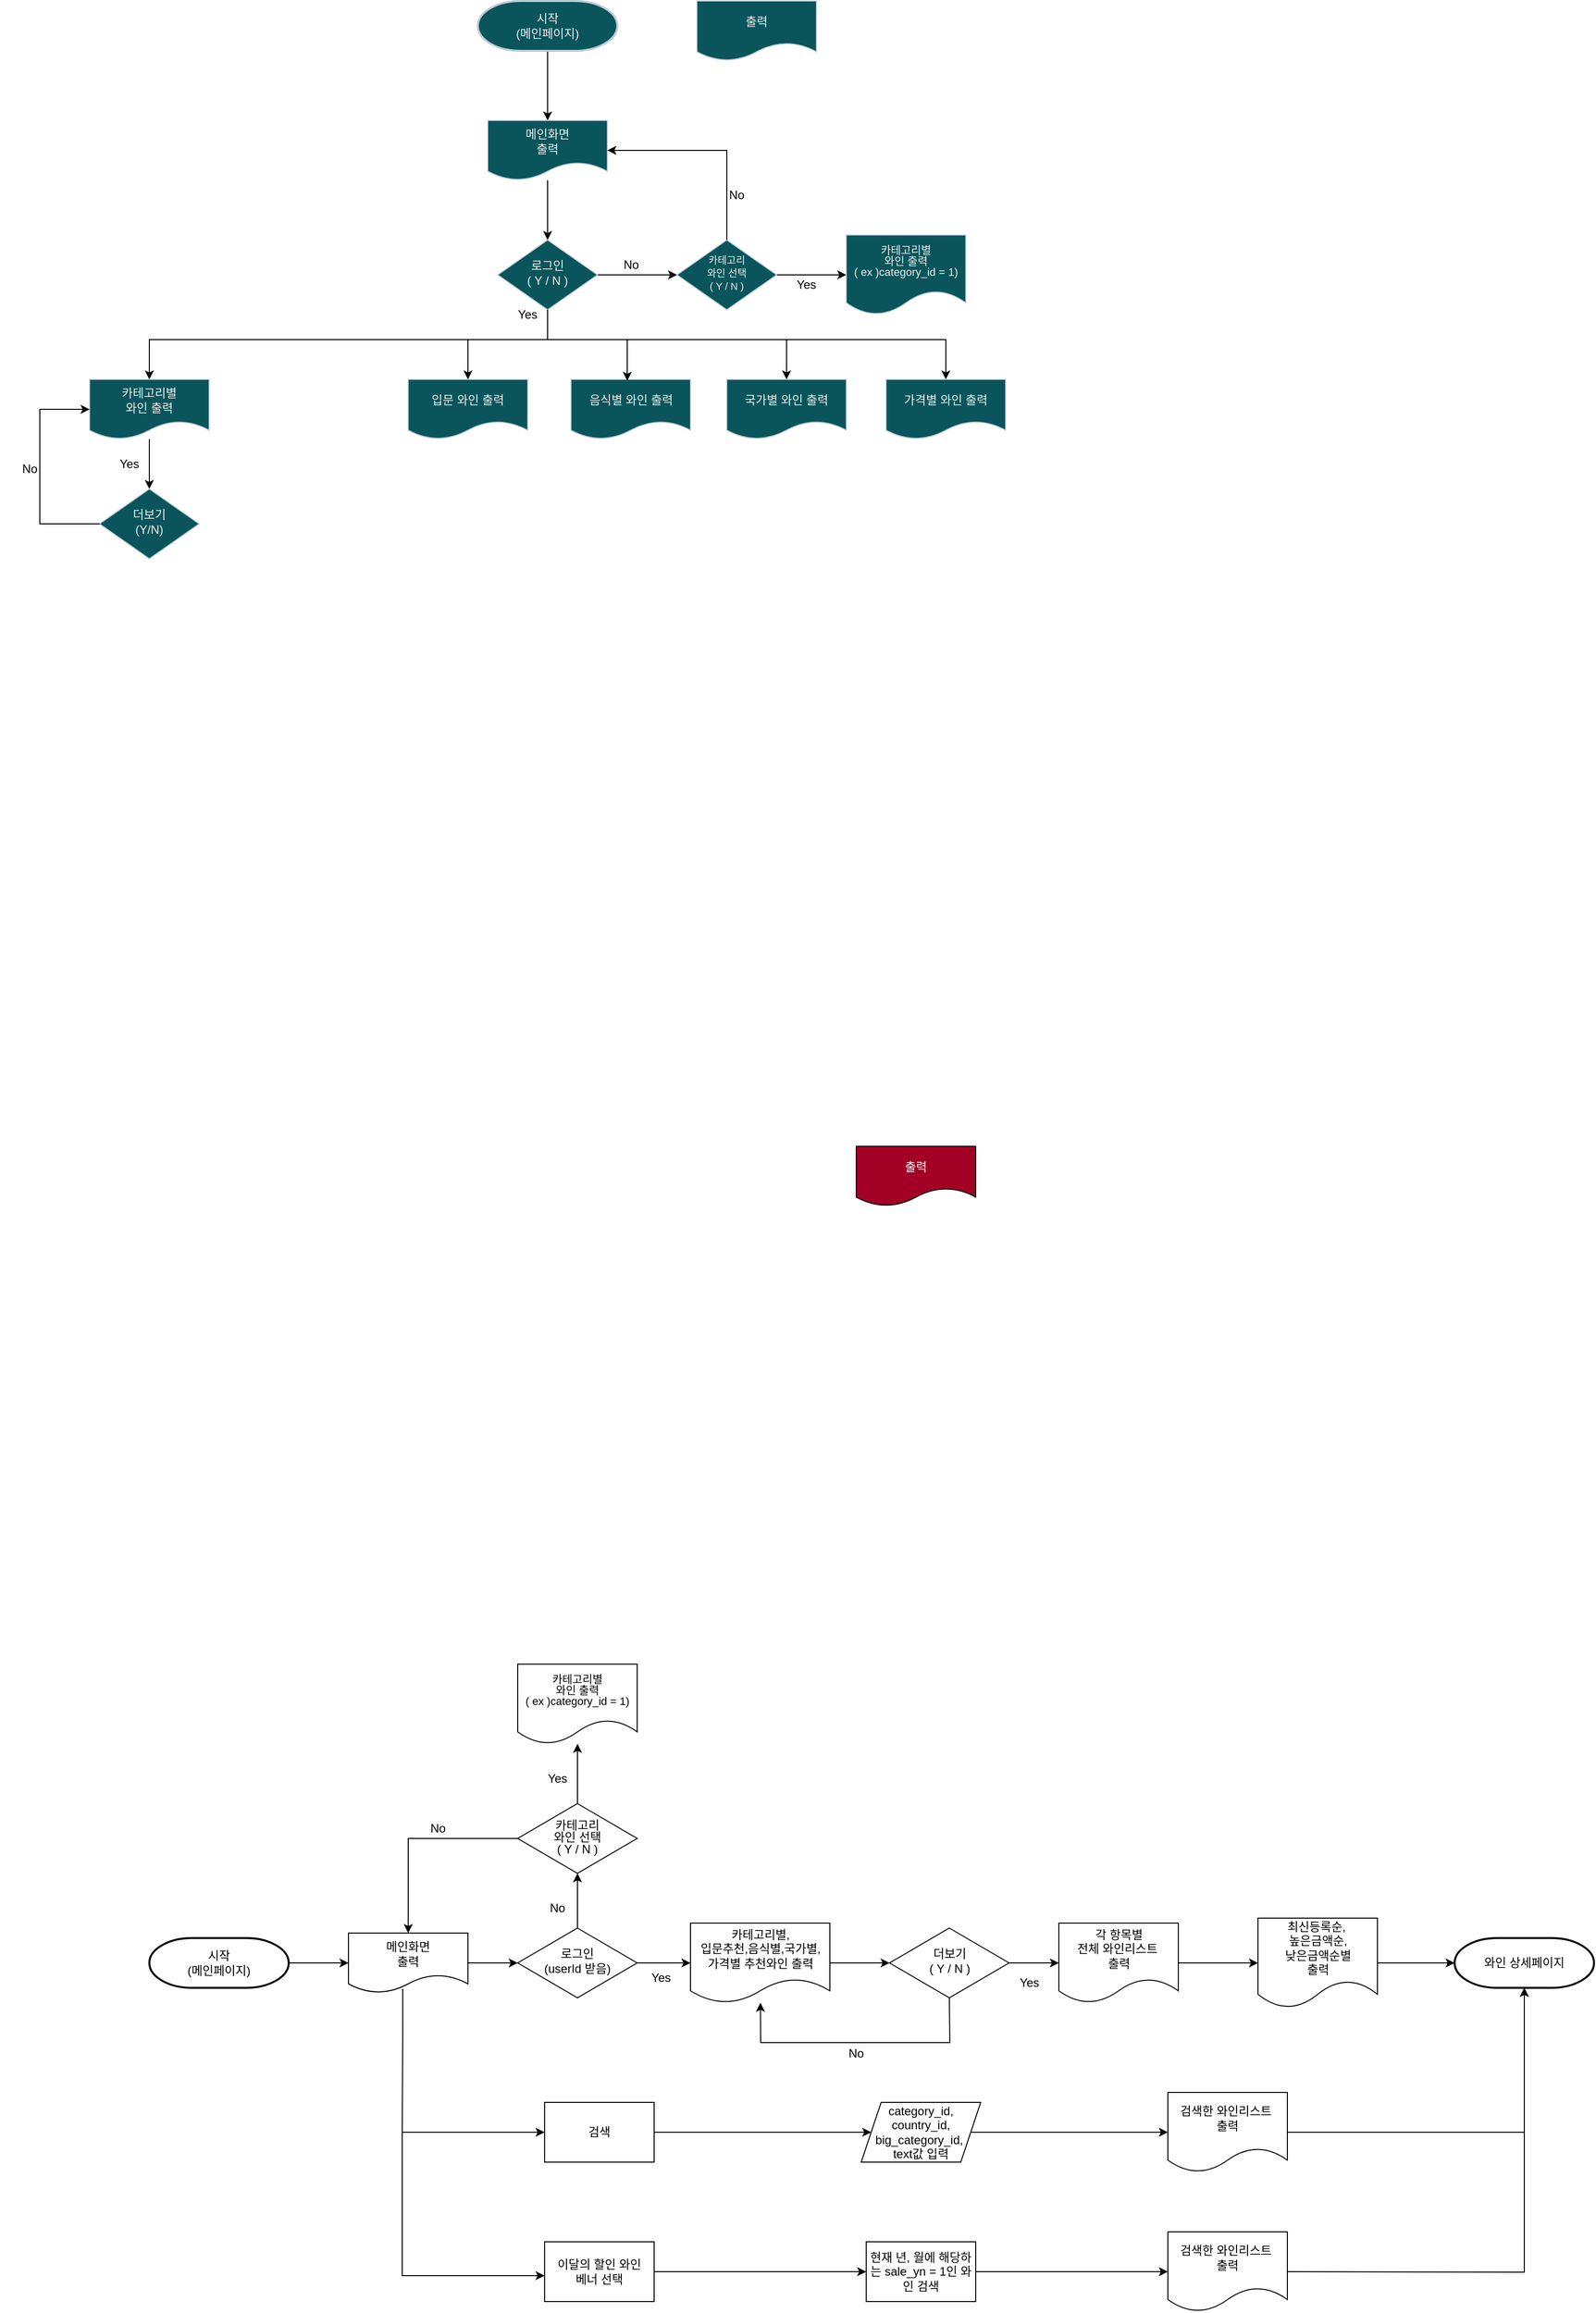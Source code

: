 <mxfile version="21.6.8" type="github">
  <diagram id="C5RBs43oDa-KdzZeNtuy" name="Page-1">
    <mxGraphModel dx="2087" dy="885" grid="0" gridSize="10" guides="1" tooltips="1" connect="1" arrows="1" fold="1" page="0" pageScale="1" pageWidth="827" pageHeight="1169" math="0" shadow="0">
      <root>
        <mxCell id="WIyWlLk6GJQsqaUBKTNV-0" />
        <mxCell id="WIyWlLk6GJQsqaUBKTNV-1" parent="WIyWlLk6GJQsqaUBKTNV-0" />
        <mxCell id="yXGT23yazqKVYROXxRZH-7" value="" style="edgeStyle=orthogonalEdgeStyle;rounded=0;orthogonalLoop=1;jettySize=auto;html=1;" parent="WIyWlLk6GJQsqaUBKTNV-1" source="WIyWlLk6GJQsqaUBKTNV-6" target="yXGT23yazqKVYROXxRZH-6" edge="1">
          <mxGeometry relative="1" as="geometry" />
        </mxCell>
        <mxCell id="WIyWlLk6GJQsqaUBKTNV-6" value="로그인&lt;br&gt;( Y / N )" style="rhombus;whiteSpace=wrap;html=1;shadow=0;fontFamily=Helvetica;fontSize=12;align=center;strokeWidth=1;spacing=6;spacingTop=-4;labelBackgroundColor=none;rounded=0;fillColor=#09555B;strokeColor=#BAC8D3;fontColor=#EEEEEE;" parent="WIyWlLk6GJQsqaUBKTNV-1" vertex="1">
          <mxGeometry x="280" y="270" width="100" height="70" as="geometry" />
        </mxCell>
        <mxCell id="yXGT23yazqKVYROXxRZH-13" value="" style="edgeStyle=orthogonalEdgeStyle;rounded=0;orthogonalLoop=1;jettySize=auto;html=1;" parent="WIyWlLk6GJQsqaUBKTNV-1" source="0bC-GasRbppWAcGdlRrs-1" target="yXGT23yazqKVYROXxRZH-12" edge="1">
          <mxGeometry relative="1" as="geometry" />
        </mxCell>
        <mxCell id="0bC-GasRbppWAcGdlRrs-1" value="시작&lt;br&gt;(메인페이지)" style="strokeWidth=2;html=1;shape=mxgraph.flowchart.terminator;whiteSpace=wrap;strokeColor=#BAC8D3;fontColor=#EEEEEE;fillColor=#09555B;" parent="WIyWlLk6GJQsqaUBKTNV-1" vertex="1">
          <mxGeometry x="260" y="30" width="140" height="50" as="geometry" />
        </mxCell>
        <mxCell id="0bC-GasRbppWAcGdlRrs-2" value="출력" style="shape=document;whiteSpace=wrap;html=1;boundedLbl=1;strokeColor=#BAC8D3;fontColor=#EEEEEE;fillColor=#09555B;" parent="WIyWlLk6GJQsqaUBKTNV-1" vertex="1">
          <mxGeometry x="480" y="30" width="120" height="60" as="geometry" />
        </mxCell>
        <mxCell id="j07MkLIGBB6SY7WjXgDA-7" value="" style="edgeStyle=orthogonalEdgeStyle;rounded=0;orthogonalLoop=1;jettySize=auto;html=1;" parent="WIyWlLk6GJQsqaUBKTNV-1" source="yXGT23yazqKVYROXxRZH-1" target="j07MkLIGBB6SY7WjXgDA-5" edge="1">
          <mxGeometry relative="1" as="geometry" />
        </mxCell>
        <mxCell id="yXGT23yazqKVYROXxRZH-1" value="카테고리별&lt;br&gt;와인 출력" style="shape=document;whiteSpace=wrap;html=1;boundedLbl=1;strokeColor=#BAC8D3;fontColor=#EEEEEE;fillColor=#09555B;" parent="WIyWlLk6GJQsqaUBKTNV-1" vertex="1">
          <mxGeometry x="-130" y="410" width="120" height="60" as="geometry" />
        </mxCell>
        <mxCell id="yXGT23yazqKVYROXxRZH-16" value="" style="edgeStyle=orthogonalEdgeStyle;rounded=0;orthogonalLoop=1;jettySize=auto;html=1;" parent="WIyWlLk6GJQsqaUBKTNV-1" source="yXGT23yazqKVYROXxRZH-6" target="yXGT23yazqKVYROXxRZH-15" edge="1">
          <mxGeometry relative="1" as="geometry" />
        </mxCell>
        <mxCell id="yXGT23yazqKVYROXxRZH-6" value="&lt;p style=&quot;line-height: 100%;&quot;&gt;&lt;font style=&quot;font-size: 10px;&quot;&gt;카테고리&lt;br&gt;와인 선택&lt;br&gt;( Y / N )&lt;/font&gt;&lt;/p&gt;" style="rhombus;whiteSpace=wrap;html=1;shadow=0;fontFamily=Helvetica;fontSize=12;align=center;strokeWidth=1;spacing=6;spacingTop=-4;labelBackgroundColor=none;rounded=0;fillColor=#09555B;strokeColor=#BAC8D3;fontColor=#EEEEEE;" parent="WIyWlLk6GJQsqaUBKTNV-1" vertex="1">
          <mxGeometry x="460" y="270" width="100" height="70" as="geometry" />
        </mxCell>
        <mxCell id="yXGT23yazqKVYROXxRZH-8" value="No" style="text;html=1;strokeColor=none;fillColor=none;align=center;verticalAlign=middle;whiteSpace=wrap;rounded=0;" parent="WIyWlLk6GJQsqaUBKTNV-1" vertex="1">
          <mxGeometry x="384" y="280" width="60" height="30" as="geometry" />
        </mxCell>
        <mxCell id="yXGT23yazqKVYROXxRZH-10" value="Yes" style="text;html=1;strokeColor=none;fillColor=none;align=center;verticalAlign=middle;whiteSpace=wrap;rounded=0;" parent="WIyWlLk6GJQsqaUBKTNV-1" vertex="1">
          <mxGeometry x="280" y="330" width="60" height="30" as="geometry" />
        </mxCell>
        <mxCell id="yXGT23yazqKVYROXxRZH-14" value="" style="edgeStyle=orthogonalEdgeStyle;rounded=0;orthogonalLoop=1;jettySize=auto;html=1;" parent="WIyWlLk6GJQsqaUBKTNV-1" source="yXGT23yazqKVYROXxRZH-12" target="WIyWlLk6GJQsqaUBKTNV-6" edge="1">
          <mxGeometry relative="1" as="geometry" />
        </mxCell>
        <mxCell id="yXGT23yazqKVYROXxRZH-12" value="메인화면&lt;br&gt;출력" style="shape=document;whiteSpace=wrap;html=1;boundedLbl=1;strokeColor=#BAC8D3;fontColor=#EEEEEE;fillColor=#09555B;" parent="WIyWlLk6GJQsqaUBKTNV-1" vertex="1">
          <mxGeometry x="270" y="150" width="120" height="60" as="geometry" />
        </mxCell>
        <mxCell id="yXGT23yazqKVYROXxRZH-15" value="&lt;p style=&quot;line-height: 100%; font-size: 11px;&quot;&gt;카테고리별&lt;br&gt;와인 출력&lt;br&gt;( ex )category_id = 1)&lt;br&gt;&lt;/p&gt;" style="shape=document;whiteSpace=wrap;html=1;boundedLbl=1;fillColor=#09555B;strokeColor=#BAC8D3;fontColor=#EEEEEE;shadow=0;strokeWidth=1;spacing=6;spacingTop=-4;labelBackgroundColor=none;rounded=0;" parent="WIyWlLk6GJQsqaUBKTNV-1" vertex="1">
          <mxGeometry x="630" y="265" width="120" height="80" as="geometry" />
        </mxCell>
        <mxCell id="yXGT23yazqKVYROXxRZH-18" value="" style="endArrow=classic;html=1;rounded=0;exitX=0.5;exitY=0;exitDx=0;exitDy=0;entryX=1;entryY=0.5;entryDx=0;entryDy=0;" parent="WIyWlLk6GJQsqaUBKTNV-1" source="yXGT23yazqKVYROXxRZH-6" target="yXGT23yazqKVYROXxRZH-12" edge="1">
          <mxGeometry width="50" height="50" relative="1" as="geometry">
            <mxPoint x="440" y="270" as="sourcePoint" />
            <mxPoint x="450" y="220" as="targetPoint" />
            <Array as="points">
              <mxPoint x="510" y="180" />
            </Array>
          </mxGeometry>
        </mxCell>
        <mxCell id="yXGT23yazqKVYROXxRZH-20" value="No" style="text;html=1;strokeColor=none;fillColor=none;align=center;verticalAlign=middle;whiteSpace=wrap;rounded=0;" parent="WIyWlLk6GJQsqaUBKTNV-1" vertex="1">
          <mxGeometry x="490" y="210" width="60" height="30" as="geometry" />
        </mxCell>
        <mxCell id="yXGT23yazqKVYROXxRZH-21" value="Yes" style="text;html=1;strokeColor=none;fillColor=none;align=center;verticalAlign=middle;whiteSpace=wrap;rounded=0;" parent="WIyWlLk6GJQsqaUBKTNV-1" vertex="1">
          <mxGeometry x="560" y="300" width="60" height="30" as="geometry" />
        </mxCell>
        <mxCell id="yXGT23yazqKVYROXxRZH-22" value="입문 와인 출력" style="shape=document;whiteSpace=wrap;html=1;boundedLbl=1;strokeColor=#BAC8D3;fontColor=#EEEEEE;fillColor=#09555B;" parent="WIyWlLk6GJQsqaUBKTNV-1" vertex="1">
          <mxGeometry x="190" y="410" width="120" height="60" as="geometry" />
        </mxCell>
        <mxCell id="yXGT23yazqKVYROXxRZH-23" value="음식별 와인 출력" style="shape=document;whiteSpace=wrap;html=1;boundedLbl=1;strokeColor=#BAC8D3;fontColor=#EEEEEE;fillColor=#09555B;" parent="WIyWlLk6GJQsqaUBKTNV-1" vertex="1">
          <mxGeometry x="353.5" y="410" width="120" height="60" as="geometry" />
        </mxCell>
        <mxCell id="yXGT23yazqKVYROXxRZH-24" value="국가별 와인 출력" style="shape=document;whiteSpace=wrap;html=1;boundedLbl=1;strokeColor=#BAC8D3;fontColor=#EEEEEE;fillColor=#09555B;" parent="WIyWlLk6GJQsqaUBKTNV-1" vertex="1">
          <mxGeometry x="510" y="410" width="120" height="60" as="geometry" />
        </mxCell>
        <mxCell id="yXGT23yazqKVYROXxRZH-25" value="가격별 와인 출력" style="shape=document;whiteSpace=wrap;html=1;boundedLbl=1;strokeColor=#BAC8D3;fontColor=#EEEEEE;fillColor=#09555B;" parent="WIyWlLk6GJQsqaUBKTNV-1" vertex="1">
          <mxGeometry x="670" y="410" width="120" height="60" as="geometry" />
        </mxCell>
        <mxCell id="j07MkLIGBB6SY7WjXgDA-0" value="" style="endArrow=classic;html=1;rounded=0;exitX=0.5;exitY=1;exitDx=0;exitDy=0;entryX=0.5;entryY=0;entryDx=0;entryDy=0;" parent="WIyWlLk6GJQsqaUBKTNV-1" source="WIyWlLk6GJQsqaUBKTNV-6" target="yXGT23yazqKVYROXxRZH-1" edge="1">
          <mxGeometry width="50" height="50" relative="1" as="geometry">
            <mxPoint x="390" y="510" as="sourcePoint" />
            <mxPoint x="330" y="450" as="targetPoint" />
            <Array as="points">
              <mxPoint x="330" y="370" />
              <mxPoint x="-70" y="370" />
            </Array>
          </mxGeometry>
        </mxCell>
        <mxCell id="j07MkLIGBB6SY7WjXgDA-1" value="" style="endArrow=classic;html=1;rounded=0;" parent="WIyWlLk6GJQsqaUBKTNV-1" target="yXGT23yazqKVYROXxRZH-22" edge="1">
          <mxGeometry width="50" height="50" relative="1" as="geometry">
            <mxPoint x="250" y="370" as="sourcePoint" />
            <mxPoint x="440" y="460" as="targetPoint" />
          </mxGeometry>
        </mxCell>
        <mxCell id="j07MkLIGBB6SY7WjXgDA-2" value="" style="endArrow=classic;html=1;rounded=0;entryX=0.5;entryY=0;entryDx=0;entryDy=0;" parent="WIyWlLk6GJQsqaUBKTNV-1" target="yXGT23yazqKVYROXxRZH-25" edge="1">
          <mxGeometry width="50" height="50" relative="1" as="geometry">
            <mxPoint x="330" y="370" as="sourcePoint" />
            <mxPoint x="440" y="460" as="targetPoint" />
            <Array as="points">
              <mxPoint x="730" y="370" />
            </Array>
          </mxGeometry>
        </mxCell>
        <mxCell id="j07MkLIGBB6SY7WjXgDA-3" value="" style="endArrow=classic;html=1;rounded=0;entryX=0.471;entryY=0.022;entryDx=0;entryDy=0;entryPerimeter=0;" parent="WIyWlLk6GJQsqaUBKTNV-1" target="yXGT23yazqKVYROXxRZH-23" edge="1">
          <mxGeometry width="50" height="50" relative="1" as="geometry">
            <mxPoint x="410" y="370" as="sourcePoint" />
            <mxPoint x="440" y="460" as="targetPoint" />
          </mxGeometry>
        </mxCell>
        <mxCell id="j07MkLIGBB6SY7WjXgDA-4" value="" style="endArrow=classic;html=1;rounded=0;entryX=0.5;entryY=0;entryDx=0;entryDy=0;" parent="WIyWlLk6GJQsqaUBKTNV-1" target="yXGT23yazqKVYROXxRZH-24" edge="1">
          <mxGeometry width="50" height="50" relative="1" as="geometry">
            <mxPoint x="570" y="370" as="sourcePoint" />
            <mxPoint x="490" y="410" as="targetPoint" />
          </mxGeometry>
        </mxCell>
        <mxCell id="j07MkLIGBB6SY7WjXgDA-5" value="더보기&lt;br&gt;(Y/N)" style="rhombus;whiteSpace=wrap;html=1;shadow=0;fontFamily=Helvetica;fontSize=12;align=center;strokeWidth=1;spacing=6;spacingTop=-4;labelBackgroundColor=none;rounded=0;fillColor=#09555B;strokeColor=#BAC8D3;fontColor=#EEEEEE;" parent="WIyWlLk6GJQsqaUBKTNV-1" vertex="1">
          <mxGeometry x="-120" y="520" width="100" height="70" as="geometry" />
        </mxCell>
        <mxCell id="j07MkLIGBB6SY7WjXgDA-8" value="" style="endArrow=classic;html=1;rounded=0;exitX=0;exitY=0.5;exitDx=0;exitDy=0;entryX=0;entryY=0.5;entryDx=0;entryDy=0;" parent="WIyWlLk6GJQsqaUBKTNV-1" source="j07MkLIGBB6SY7WjXgDA-5" target="yXGT23yazqKVYROXxRZH-1" edge="1">
          <mxGeometry width="50" height="50" relative="1" as="geometry">
            <mxPoint x="-210" y="570" as="sourcePoint" />
            <mxPoint x="-160" y="520" as="targetPoint" />
            <Array as="points">
              <mxPoint x="-180" y="555" />
              <mxPoint x="-180" y="440" />
            </Array>
          </mxGeometry>
        </mxCell>
        <mxCell id="j07MkLIGBB6SY7WjXgDA-9" value="No" style="text;html=1;strokeColor=none;fillColor=none;align=center;verticalAlign=middle;whiteSpace=wrap;rounded=0;" parent="WIyWlLk6GJQsqaUBKTNV-1" vertex="1">
          <mxGeometry x="-220" y="480" width="60" height="40" as="geometry" />
        </mxCell>
        <mxCell id="j07MkLIGBB6SY7WjXgDA-10" value="Yes" style="text;html=1;strokeColor=none;fillColor=none;align=center;verticalAlign=middle;whiteSpace=wrap;rounded=0;" parent="WIyWlLk6GJQsqaUBKTNV-1" vertex="1">
          <mxGeometry x="-120" y="480" width="60" height="30" as="geometry" />
        </mxCell>
        <mxCell id="j07MkLIGBB6SY7WjXgDA-11" value="" style="edgeStyle=orthogonalEdgeStyle;rounded=0;orthogonalLoop=1;jettySize=auto;html=1;" parent="WIyWlLk6GJQsqaUBKTNV-1" source="j07MkLIGBB6SY7WjXgDA-12" target="j07MkLIGBB6SY7WjXgDA-19" edge="1">
          <mxGeometry relative="1" as="geometry" />
        </mxCell>
        <mxCell id="j07MkLIGBB6SY7WjXgDA-42" value="" style="edgeStyle=orthogonalEdgeStyle;rounded=0;orthogonalLoop=1;jettySize=auto;html=1;" parent="WIyWlLk6GJQsqaUBKTNV-1" source="j07MkLIGBB6SY7WjXgDA-12" target="j07MkLIGBB6SY7WjXgDA-41" edge="1">
          <mxGeometry relative="1" as="geometry" />
        </mxCell>
        <mxCell id="j07MkLIGBB6SY7WjXgDA-12" value="로그인&lt;br&gt;(userId 받음)" style="rhombus;whiteSpace=wrap;html=1;shadow=0;fontFamily=Helvetica;fontSize=12;align=center;strokeWidth=1;spacing=6;spacingTop=-4;labelBackgroundColor=none;rounded=0;" parent="WIyWlLk6GJQsqaUBKTNV-1" vertex="1">
          <mxGeometry x="300" y="1965" width="120" height="70" as="geometry" />
        </mxCell>
        <mxCell id="j07MkLIGBB6SY7WjXgDA-13" value="" style="edgeStyle=orthogonalEdgeStyle;rounded=0;orthogonalLoop=1;jettySize=auto;html=1;" parent="WIyWlLk6GJQsqaUBKTNV-1" source="j07MkLIGBB6SY7WjXgDA-14" target="j07MkLIGBB6SY7WjXgDA-23" edge="1">
          <mxGeometry relative="1" as="geometry" />
        </mxCell>
        <mxCell id="j07MkLIGBB6SY7WjXgDA-14" value="시작&lt;br&gt;(메인페이지)" style="strokeWidth=2;html=1;shape=mxgraph.flowchart.terminator;whiteSpace=wrap;" parent="WIyWlLk6GJQsqaUBKTNV-1" vertex="1">
          <mxGeometry x="-70" y="1975" width="140" height="50" as="geometry" />
        </mxCell>
        <mxCell id="j07MkLIGBB6SY7WjXgDA-15" value="출력" style="shape=document;whiteSpace=wrap;html=1;boundedLbl=1;strokeColor=default;fillColor=#a20025;fontColor=#ffffff;" parent="WIyWlLk6GJQsqaUBKTNV-1" vertex="1">
          <mxGeometry x="640" y="1180" width="120" height="60" as="geometry" />
        </mxCell>
        <mxCell id="j07MkLIGBB6SY7WjXgDA-18" value="" style="edgeStyle=orthogonalEdgeStyle;rounded=0;orthogonalLoop=1;jettySize=auto;html=1;" parent="WIyWlLk6GJQsqaUBKTNV-1" source="j07MkLIGBB6SY7WjXgDA-19" target="j07MkLIGBB6SY7WjXgDA-24" edge="1">
          <mxGeometry relative="1" as="geometry" />
        </mxCell>
        <mxCell id="j07MkLIGBB6SY7WjXgDA-19" value="&lt;p style=&quot;line-height: 100%;&quot;&gt;&lt;font style=&quot;font-size: 12px;&quot;&gt;카테고리&lt;br&gt;와인 선택&lt;br&gt;( Y / N )&lt;/font&gt;&lt;/p&gt;" style="rhombus;whiteSpace=wrap;html=1;shadow=0;fontFamily=Helvetica;fontSize=12;align=center;strokeWidth=1;spacing=6;spacingTop=-4;labelBackgroundColor=none;rounded=0;" parent="WIyWlLk6GJQsqaUBKTNV-1" vertex="1">
          <mxGeometry x="300" y="1840" width="120" height="70" as="geometry" />
        </mxCell>
        <mxCell id="j07MkLIGBB6SY7WjXgDA-22" value="" style="edgeStyle=orthogonalEdgeStyle;rounded=0;orthogonalLoop=1;jettySize=auto;html=1;" parent="WIyWlLk6GJQsqaUBKTNV-1" source="j07MkLIGBB6SY7WjXgDA-23" target="j07MkLIGBB6SY7WjXgDA-12" edge="1">
          <mxGeometry relative="1" as="geometry" />
        </mxCell>
        <mxCell id="j07MkLIGBB6SY7WjXgDA-23" value="메인화면&lt;br&gt;출력" style="shape=document;whiteSpace=wrap;html=1;boundedLbl=1;" parent="WIyWlLk6GJQsqaUBKTNV-1" vertex="1">
          <mxGeometry x="130" y="1970" width="120" height="60" as="geometry" />
        </mxCell>
        <mxCell id="j07MkLIGBB6SY7WjXgDA-24" value="&lt;p style=&quot;line-height: 100%; font-size: 11px;&quot;&gt;카테고리별&lt;br&gt;와인 출력&lt;br&gt;( ex )category_id = 1)&lt;br&gt;&lt;/p&gt;" style="shape=document;whiteSpace=wrap;html=1;boundedLbl=1;shadow=0;strokeWidth=1;spacing=6;spacingTop=-4;labelBackgroundColor=none;rounded=0;" parent="WIyWlLk6GJQsqaUBKTNV-1" vertex="1">
          <mxGeometry x="300" y="1700" width="120" height="80" as="geometry" />
        </mxCell>
        <mxCell id="j07MkLIGBB6SY7WjXgDA-25" value="" style="endArrow=classic;html=1;rounded=0;exitX=0;exitY=0.5;exitDx=0;exitDy=0;" parent="WIyWlLk6GJQsqaUBKTNV-1" source="j07MkLIGBB6SY7WjXgDA-19" target="j07MkLIGBB6SY7WjXgDA-23" edge="1">
          <mxGeometry width="50" height="50" relative="1" as="geometry">
            <mxPoint x="600" y="1420" as="sourcePoint" />
            <mxPoint x="610" y="1370" as="targetPoint" />
            <Array as="points">
              <mxPoint x="190" y="1875" />
            </Array>
          </mxGeometry>
        </mxCell>
        <mxCell id="j07MkLIGBB6SY7WjXgDA-26" value="&lt;font color=&quot;#000000&quot;&gt;No&lt;/font&gt;" style="text;html=1;align=center;verticalAlign=middle;whiteSpace=wrap;rounded=0;" parent="WIyWlLk6GJQsqaUBKTNV-1" vertex="1">
          <mxGeometry x="310" y="1930" width="60" height="30" as="geometry" />
        </mxCell>
        <mxCell id="j07MkLIGBB6SY7WjXgDA-27" value="Yes" style="text;html=1;align=center;verticalAlign=middle;whiteSpace=wrap;rounded=0;" parent="WIyWlLk6GJQsqaUBKTNV-1" vertex="1">
          <mxGeometry x="783.5" y="2005" width="60" height="30" as="geometry" />
        </mxCell>
        <mxCell id="j07MkLIGBB6SY7WjXgDA-44" value="" style="edgeStyle=orthogonalEdgeStyle;rounded=0;orthogonalLoop=1;jettySize=auto;html=1;" parent="WIyWlLk6GJQsqaUBKTNV-1" source="j07MkLIGBB6SY7WjXgDA-41" target="j07MkLIGBB6SY7WjXgDA-43" edge="1">
          <mxGeometry relative="1" as="geometry" />
        </mxCell>
        <mxCell id="j07MkLIGBB6SY7WjXgDA-41" value="카테고리별,&lt;br&gt;입문추천,음식별,국가별,가격별 추천와인 출력" style="shape=document;whiteSpace=wrap;html=1;boundedLbl=1;shadow=0;strokeWidth=1;spacing=6;spacingTop=-4;labelBackgroundColor=none;rounded=0;" parent="WIyWlLk6GJQsqaUBKTNV-1" vertex="1">
          <mxGeometry x="473.5" y="1960" width="140" height="80" as="geometry" />
        </mxCell>
        <mxCell id="j07MkLIGBB6SY7WjXgDA-46" value="" style="edgeStyle=orthogonalEdgeStyle;rounded=0;orthogonalLoop=1;jettySize=auto;html=1;" parent="WIyWlLk6GJQsqaUBKTNV-1" source="j07MkLIGBB6SY7WjXgDA-43" target="j07MkLIGBB6SY7WjXgDA-45" edge="1">
          <mxGeometry relative="1" as="geometry" />
        </mxCell>
        <mxCell id="j07MkLIGBB6SY7WjXgDA-43" value="더보기&lt;br&gt;( Y / N )" style="rhombus;whiteSpace=wrap;html=1;shadow=0;fontFamily=Helvetica;fontSize=12;align=center;strokeWidth=1;spacing=6;spacingTop=-4;labelBackgroundColor=none;rounded=0;" parent="WIyWlLk6GJQsqaUBKTNV-1" vertex="1">
          <mxGeometry x="673.5" y="1965" width="120" height="70" as="geometry" />
        </mxCell>
        <mxCell id="j07MkLIGBB6SY7WjXgDA-65" value="" style="edgeStyle=orthogonalEdgeStyle;rounded=0;orthogonalLoop=1;jettySize=auto;html=1;" parent="WIyWlLk6GJQsqaUBKTNV-1" source="j07MkLIGBB6SY7WjXgDA-45" target="j07MkLIGBB6SY7WjXgDA-64" edge="1">
          <mxGeometry relative="1" as="geometry" />
        </mxCell>
        <mxCell id="j07MkLIGBB6SY7WjXgDA-45" value="각 항목별&lt;br&gt;전체 와인리스트&amp;nbsp;&lt;br&gt;출력" style="shape=document;whiteSpace=wrap;html=1;boundedLbl=1;shadow=0;strokeWidth=1;spacing=6;spacingTop=-4;labelBackgroundColor=none;rounded=0;" parent="WIyWlLk6GJQsqaUBKTNV-1" vertex="1">
          <mxGeometry x="843.5" y="1960" width="120" height="80" as="geometry" />
        </mxCell>
        <mxCell id="j07MkLIGBB6SY7WjXgDA-47" value="" style="endArrow=classic;html=1;rounded=0;exitX=0.5;exitY=1;exitDx=0;exitDy=0;" parent="WIyWlLk6GJQsqaUBKTNV-1" source="j07MkLIGBB6SY7WjXgDA-43" target="j07MkLIGBB6SY7WjXgDA-41" edge="1">
          <mxGeometry width="50" height="50" relative="1" as="geometry">
            <mxPoint x="523.5" y="1750" as="sourcePoint" />
            <mxPoint x="573.5" y="1700" as="targetPoint" />
            <Array as="points">
              <mxPoint x="734" y="2080" />
              <mxPoint x="544" y="2080" />
            </Array>
          </mxGeometry>
        </mxCell>
        <mxCell id="j07MkLIGBB6SY7WjXgDA-53" value="Yes" style="text;html=1;align=center;verticalAlign=middle;whiteSpace=wrap;rounded=0;" parent="WIyWlLk6GJQsqaUBKTNV-1" vertex="1">
          <mxGeometry x="414" y="2000" width="60" height="30" as="geometry" />
        </mxCell>
        <mxCell id="j07MkLIGBB6SY7WjXgDA-54" value="&lt;font color=&quot;#000000&quot;&gt;No&lt;/font&gt;" style="text;html=1;align=center;verticalAlign=middle;whiteSpace=wrap;rounded=0;" parent="WIyWlLk6GJQsqaUBKTNV-1" vertex="1">
          <mxGeometry x="190" y="1850" width="60" height="30" as="geometry" />
        </mxCell>
        <mxCell id="j07MkLIGBB6SY7WjXgDA-55" value="&lt;font color=&quot;#000000&quot;&gt;No&lt;/font&gt;" style="text;html=1;align=center;verticalAlign=middle;whiteSpace=wrap;rounded=0;" parent="WIyWlLk6GJQsqaUBKTNV-1" vertex="1">
          <mxGeometry x="610" y="2076" width="60" height="30" as="geometry" />
        </mxCell>
        <mxCell id="j07MkLIGBB6SY7WjXgDA-56" value="Yes" style="text;html=1;align=center;verticalAlign=middle;whiteSpace=wrap;rounded=0;" parent="WIyWlLk6GJQsqaUBKTNV-1" vertex="1">
          <mxGeometry x="310" y="1800" width="60" height="30" as="geometry" />
        </mxCell>
        <mxCell id="Yk4OX9eRTrmea5lvyi48-2" value="" style="edgeStyle=orthogonalEdgeStyle;rounded=0;orthogonalLoop=1;jettySize=auto;html=1;" parent="WIyWlLk6GJQsqaUBKTNV-1" source="j07MkLIGBB6SY7WjXgDA-64" target="Yk4OX9eRTrmea5lvyi48-1" edge="1">
          <mxGeometry relative="1" as="geometry" />
        </mxCell>
        <mxCell id="j07MkLIGBB6SY7WjXgDA-64" value="최신등록순,&amp;nbsp;&lt;br style=&quot;border-color: var(--border-color);&quot;&gt;높은금액순,&lt;br style=&quot;border-color: var(--border-color);&quot;&gt;낮은금액순별&lt;br style=&quot;border-color: var(--border-color);&quot;&gt;출력" style="shape=document;whiteSpace=wrap;html=1;boundedLbl=1;shadow=0;strokeWidth=1;spacing=6;spacingTop=-4;labelBackgroundColor=none;rounded=0;" parent="WIyWlLk6GJQsqaUBKTNV-1" vertex="1">
          <mxGeometry x="1043.5" y="1955" width="120" height="90" as="geometry" />
        </mxCell>
        <mxCell id="Yk4OX9eRTrmea5lvyi48-1" value="와인 상세페이지" style="strokeWidth=2;html=1;shape=mxgraph.flowchart.terminator;whiteSpace=wrap;" parent="WIyWlLk6GJQsqaUBKTNV-1" vertex="1">
          <mxGeometry x="1241" y="1975" width="140" height="50" as="geometry" />
        </mxCell>
        <mxCell id="KbQDG5JPkuKvZqQANcQg-0" value="" style="edgeStyle=orthogonalEdgeStyle;rounded=0;orthogonalLoop=1;jettySize=auto;html=1;exitX=0.454;exitY=0.933;exitDx=0;exitDy=0;exitPerimeter=0;entryX=0;entryY=0.5;entryDx=0;entryDy=0;" edge="1" parent="WIyWlLk6GJQsqaUBKTNV-1" source="j07MkLIGBB6SY7WjXgDA-23" target="KbQDG5JPkuKvZqQANcQg-1">
          <mxGeometry relative="1" as="geometry">
            <mxPoint x="180" y="2100" as="sourcePoint" />
            <mxPoint x="184" y="2140" as="targetPoint" />
            <Array as="points">
              <mxPoint x="185" y="2070" />
              <mxPoint x="184" y="2210" />
            </Array>
          </mxGeometry>
        </mxCell>
        <mxCell id="KbQDG5JPkuKvZqQANcQg-3" value="" style="edgeStyle=orthogonalEdgeStyle;rounded=0;orthogonalLoop=1;jettySize=auto;html=1;" edge="1" parent="WIyWlLk6GJQsqaUBKTNV-1" source="KbQDG5JPkuKvZqQANcQg-1" target="KbQDG5JPkuKvZqQANcQg-2">
          <mxGeometry relative="1" as="geometry" />
        </mxCell>
        <mxCell id="KbQDG5JPkuKvZqQANcQg-1" value="검색" style="rounded=0;whiteSpace=wrap;html=1;" vertex="1" parent="WIyWlLk6GJQsqaUBKTNV-1">
          <mxGeometry x="327" y="2140" width="110" height="60" as="geometry" />
        </mxCell>
        <mxCell id="KbQDG5JPkuKvZqQANcQg-5" value="" style="edgeStyle=orthogonalEdgeStyle;rounded=0;orthogonalLoop=1;jettySize=auto;html=1;" edge="1" parent="WIyWlLk6GJQsqaUBKTNV-1" source="KbQDG5JPkuKvZqQANcQg-2" target="KbQDG5JPkuKvZqQANcQg-4">
          <mxGeometry relative="1" as="geometry" />
        </mxCell>
        <mxCell id="KbQDG5JPkuKvZqQANcQg-2" value="category_id,&lt;br&gt;country_id,&lt;br&gt;big_category_id,&amp;nbsp;&lt;br&gt;text값 입력" style="shape=parallelogram;perimeter=parallelogramPerimeter;whiteSpace=wrap;html=1;fixedSize=1;" vertex="1" parent="WIyWlLk6GJQsqaUBKTNV-1">
          <mxGeometry x="645" y="2140" width="120" height="60" as="geometry" />
        </mxCell>
        <mxCell id="KbQDG5JPkuKvZqQANcQg-4" value="검색한 와인리스트&amp;nbsp;&lt;br&gt;출력" style="shape=document;whiteSpace=wrap;html=1;boundedLbl=1;shadow=0;strokeWidth=1;spacing=6;spacingTop=-4;labelBackgroundColor=none;rounded=0;" vertex="1" parent="WIyWlLk6GJQsqaUBKTNV-1">
          <mxGeometry x="953" y="2130" width="120" height="80" as="geometry" />
        </mxCell>
        <mxCell id="KbQDG5JPkuKvZqQANcQg-6" value="" style="edgeStyle=orthogonalEdgeStyle;rounded=0;orthogonalLoop=1;jettySize=auto;html=1;entryX=0.5;entryY=1;entryDx=0;entryDy=0;entryPerimeter=0;exitX=1;exitY=0.5;exitDx=0;exitDy=0;" edge="1" parent="WIyWlLk6GJQsqaUBKTNV-1" source="KbQDG5JPkuKvZqQANcQg-4" target="Yk4OX9eRTrmea5lvyi48-1">
          <mxGeometry relative="1" as="geometry">
            <mxPoint x="810" y="2209.8" as="sourcePoint" />
            <mxPoint x="890" y="2209.8" as="targetPoint" />
          </mxGeometry>
        </mxCell>
        <mxCell id="KbQDG5JPkuKvZqQANcQg-8" value="" style="edgeStyle=orthogonalEdgeStyle;rounded=0;orthogonalLoop=1;jettySize=auto;html=1;exitX=0.454;exitY=0.933;exitDx=0;exitDy=0;exitPerimeter=0;entryX=0;entryY=0.5;entryDx=0;entryDy=0;" edge="1" parent="WIyWlLk6GJQsqaUBKTNV-1">
          <mxGeometry relative="1" as="geometry">
            <mxPoint x="183.98" y="2170" as="sourcePoint" />
            <mxPoint x="326.98" y="2314" as="targetPoint" />
            <Array as="points">
              <mxPoint x="184.98" y="2214" />
              <mxPoint x="183.98" y="2354" />
            </Array>
          </mxGeometry>
        </mxCell>
        <mxCell id="KbQDG5JPkuKvZqQANcQg-12" value="" style="edgeStyle=orthogonalEdgeStyle;rounded=0;orthogonalLoop=1;jettySize=auto;html=1;" edge="1" parent="WIyWlLk6GJQsqaUBKTNV-1" source="KbQDG5JPkuKvZqQANcQg-9" target="KbQDG5JPkuKvZqQANcQg-11">
          <mxGeometry relative="1" as="geometry" />
        </mxCell>
        <mxCell id="KbQDG5JPkuKvZqQANcQg-9" value="이달의 할인 와인&lt;br&gt;베너 선택" style="rounded=0;whiteSpace=wrap;html=1;" vertex="1" parent="WIyWlLk6GJQsqaUBKTNV-1">
          <mxGeometry x="327" y="2280" width="110" height="60" as="geometry" />
        </mxCell>
        <mxCell id="KbQDG5JPkuKvZqQANcQg-13" value="" style="edgeStyle=orthogonalEdgeStyle;rounded=0;orthogonalLoop=1;jettySize=auto;html=1;" edge="1" parent="WIyWlLk6GJQsqaUBKTNV-1" source="KbQDG5JPkuKvZqQANcQg-11">
          <mxGeometry relative="1" as="geometry">
            <mxPoint x="953" y="2310" as="targetPoint" />
          </mxGeometry>
        </mxCell>
        <mxCell id="KbQDG5JPkuKvZqQANcQg-11" value="현재 년, 월에 해당하는 sale_yn = 1인 와인 검색" style="rounded=0;whiteSpace=wrap;html=1;" vertex="1" parent="WIyWlLk6GJQsqaUBKTNV-1">
          <mxGeometry x="650" y="2280" width="110" height="60" as="geometry" />
        </mxCell>
        <mxCell id="KbQDG5JPkuKvZqQANcQg-14" value="" style="edgeStyle=orthogonalEdgeStyle;rounded=0;orthogonalLoop=1;jettySize=auto;html=1;exitX=1;exitY=0.5;exitDx=0;exitDy=0;" edge="1" parent="WIyWlLk6GJQsqaUBKTNV-1" target="Yk4OX9eRTrmea5lvyi48-1">
          <mxGeometry relative="1" as="geometry">
            <mxPoint x="1073" y="2310" as="sourcePoint" />
            <mxPoint x="1311" y="2170" as="targetPoint" />
          </mxGeometry>
        </mxCell>
        <mxCell id="KbQDG5JPkuKvZqQANcQg-16" value="검색한 와인리스트&amp;nbsp;&lt;br&gt;출력" style="shape=document;whiteSpace=wrap;html=1;boundedLbl=1;shadow=0;strokeWidth=1;spacing=6;spacingTop=-4;labelBackgroundColor=none;rounded=0;" vertex="1" parent="WIyWlLk6GJQsqaUBKTNV-1">
          <mxGeometry x="953" y="2270" width="120" height="80" as="geometry" />
        </mxCell>
      </root>
    </mxGraphModel>
  </diagram>
</mxfile>
